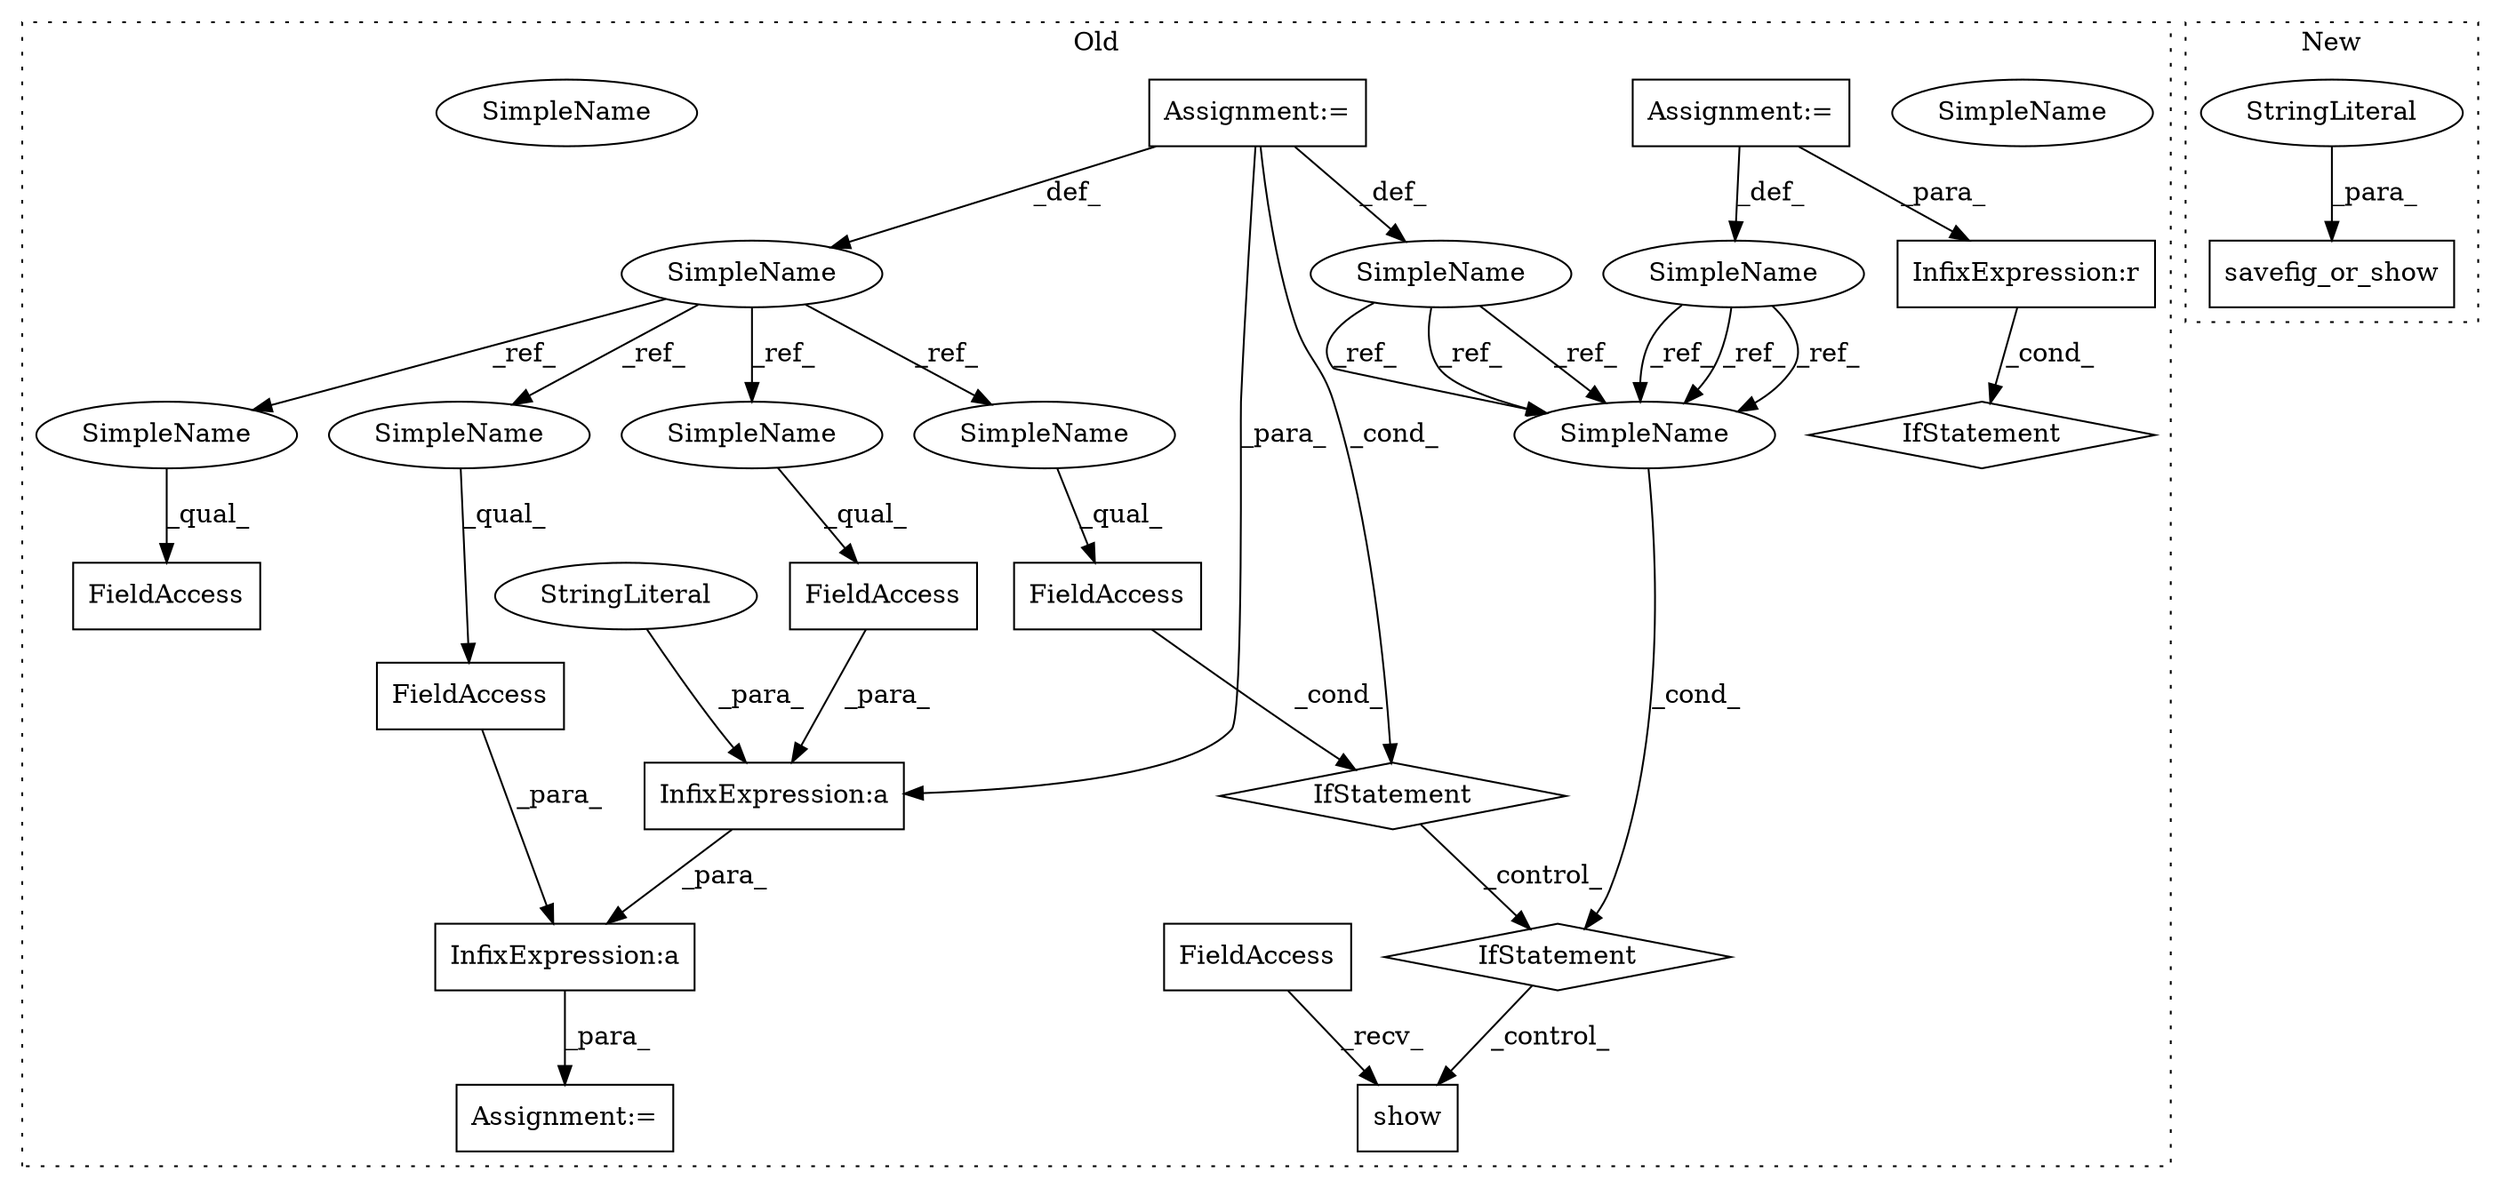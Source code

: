 digraph G {
subgraph cluster0 {
1 [label="IfStatement" a="25" s="2444,2452" l="4,2" shape="diamond"];
3 [label="show" a="32" s="2487" l="6" shape="box"];
4 [label="FieldAccess" a="22" s="2462" l="6" shape="box"];
5 [label="SimpleName" a="42" s="2332" l="4" shape="ellipse"];
6 [label="SimpleName" a="42" s="2332" l="4" shape="ellipse"];
7 [label="SimpleName" a="42" s="2448" l="4" shape="ellipse"];
8 [label="Assignment:=" a="7" s="1786" l="4" shape="box"];
9 [label="IfStatement" a="25" s="2352" l="3" shape="diamond"];
10 [label="InfixExpression:r" a="27" s="2343" l="4" shape="box"];
11 [label="FieldAccess" a="22" s="2386" l="13" shape="box"];
12 [label="SimpleName" a="42" s="1772" l="4" shape="ellipse"];
13 [label="FieldAccess" a="22" s="2083" l="12" shape="box"];
14 [label="InfixExpression:a" a="27" s="2095" l="3" shape="box"];
15 [label="FieldAccess" a="22" s="2127" l="15" shape="box"];
16 [label="FieldAccess" a="22" s="2268" l="12" shape="box"];
17 [label="IfStatement" a="25" s="2382,2399" l="4,2" shape="diamond"];
18 [label="StringLiteral" a="45" s="2098" l="25" shape="ellipse"];
19 [label="InfixExpression:a" a="27" s="2124" l="3" shape="box"];
20 [label="Assignment:=" a="7" s="1772" l="4" shape="box"];
21 [label="Assignment:=" a="7" s="2080" l="1" shape="box"];
23 [label="SimpleName" a="42" s="2448" l="4" shape="ellipse"];
24 [label="SimpleName" a="42" s="2448" l="4" shape="ellipse"];
25 [label="SimpleName" a="42" s="2083" l="4" shape="ellipse"];
26 [label="SimpleName" a="42" s="2268" l="4" shape="ellipse"];
27 [label="SimpleName" a="42" s="2386" l="4" shape="ellipse"];
28 [label="SimpleName" a="42" s="2127" l="4" shape="ellipse"];
label = "Old";
style="dotted";
}
subgraph cluster1 {
2 [label="savefig_or_show" a="32" s="1946,1984" l="16,1" shape="box"];
22 [label="StringLiteral" a="45" s="1962" l="22" shape="ellipse"];
label = "New";
style="dotted";
}
1 -> 3 [label="_control_"];
4 -> 3 [label="_recv_"];
5 -> 24 [label="_ref_"];
5 -> 24 [label="_ref_"];
5 -> 24 [label="_ref_"];
6 -> 24 [label="_ref_"];
6 -> 24 [label="_ref_"];
6 -> 24 [label="_ref_"];
8 -> 6 [label="_def_"];
8 -> 10 [label="_para_"];
10 -> 9 [label="_cond_"];
11 -> 17 [label="_cond_"];
12 -> 28 [label="_ref_"];
12 -> 25 [label="_ref_"];
12 -> 27 [label="_ref_"];
12 -> 26 [label="_ref_"];
13 -> 14 [label="_para_"];
14 -> 19 [label="_para_"];
15 -> 19 [label="_para_"];
17 -> 1 [label="_control_"];
18 -> 14 [label="_para_"];
19 -> 21 [label="_para_"];
20 -> 14 [label="_para_"];
20 -> 5 [label="_def_"];
20 -> 17 [label="_cond_"];
20 -> 12 [label="_def_"];
22 -> 2 [label="_para_"];
24 -> 1 [label="_cond_"];
25 -> 13 [label="_qual_"];
26 -> 16 [label="_qual_"];
27 -> 11 [label="_qual_"];
28 -> 15 [label="_qual_"];
}